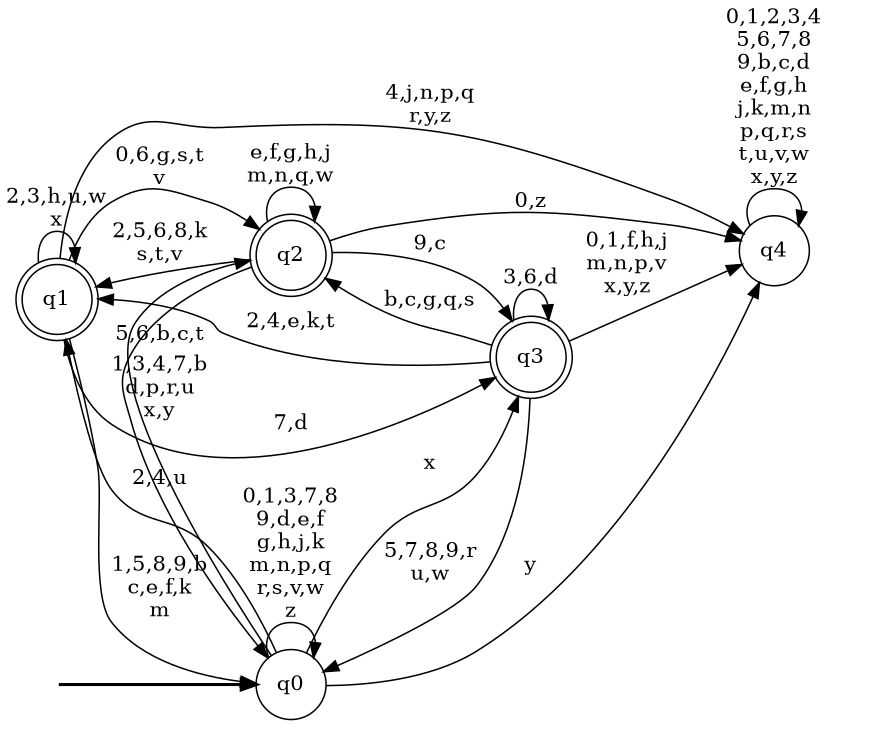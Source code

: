 digraph BlueStar {
__start0 [style = invis, shape = none, label = "", width = 0, height = 0];

rankdir=LR;
size="8,5";

s0 [style="filled", color="black", fillcolor="white" shape="circle", label="q0"];
s1 [style="rounded,filled", color="black", fillcolor="white" shape="doublecircle", label="q1"];
s2 [style="rounded,filled", color="black", fillcolor="white" shape="doublecircle", label="q2"];
s3 [style="rounded,filled", color="black", fillcolor="white" shape="doublecircle", label="q3"];
s4 [style="filled", color="black", fillcolor="white" shape="circle", label="q4"];
subgraph cluster_main { 
	graph [pad=".75", ranksep="0.15", nodesep="0.15"];
	 style=invis; 
	__start0 -> s0 [penwidth=2];
}
s0 -> s0 [label="0,1,3,7,8\n9,d,e,f\ng,h,j,k\nm,n,p,q\nr,s,v,w\nz"];
s0 -> s1 [label="2,4,u"];
s0 -> s2 [label="5,6,b,c,t"];
s0 -> s3 [label="x"];
s0 -> s4 [label="y"];
s1 -> s0 [label="1,5,8,9,b\nc,e,f,k\nm"];
s1 -> s1 [label="2,3,h,u,w\nx"];
s1 -> s2 [label="0,6,g,s,t\nv"];
s1 -> s3 [label="7,d"];
s1 -> s4 [label="4,j,n,p,q\nr,y,z"];
s2 -> s0 [label="1,3,4,7,b\nd,p,r,u\nx,y"];
s2 -> s1 [label="2,5,6,8,k\ns,t,v"];
s2 -> s2 [label="e,f,g,h,j\nm,n,q,w"];
s2 -> s3 [label="9,c"];
s2 -> s4 [label="0,z"];
s3 -> s0 [label="5,7,8,9,r\nu,w"];
s3 -> s1 [label="2,4,e,k,t"];
s3 -> s2 [label="b,c,g,q,s"];
s3 -> s3 [label="3,6,d"];
s3 -> s4 [label="0,1,f,h,j\nm,n,p,v\nx,y,z"];
s4 -> s4 [label="0,1,2,3,4\n5,6,7,8\n9,b,c,d\ne,f,g,h\nj,k,m,n\np,q,r,s\nt,u,v,w\nx,y,z"];

}